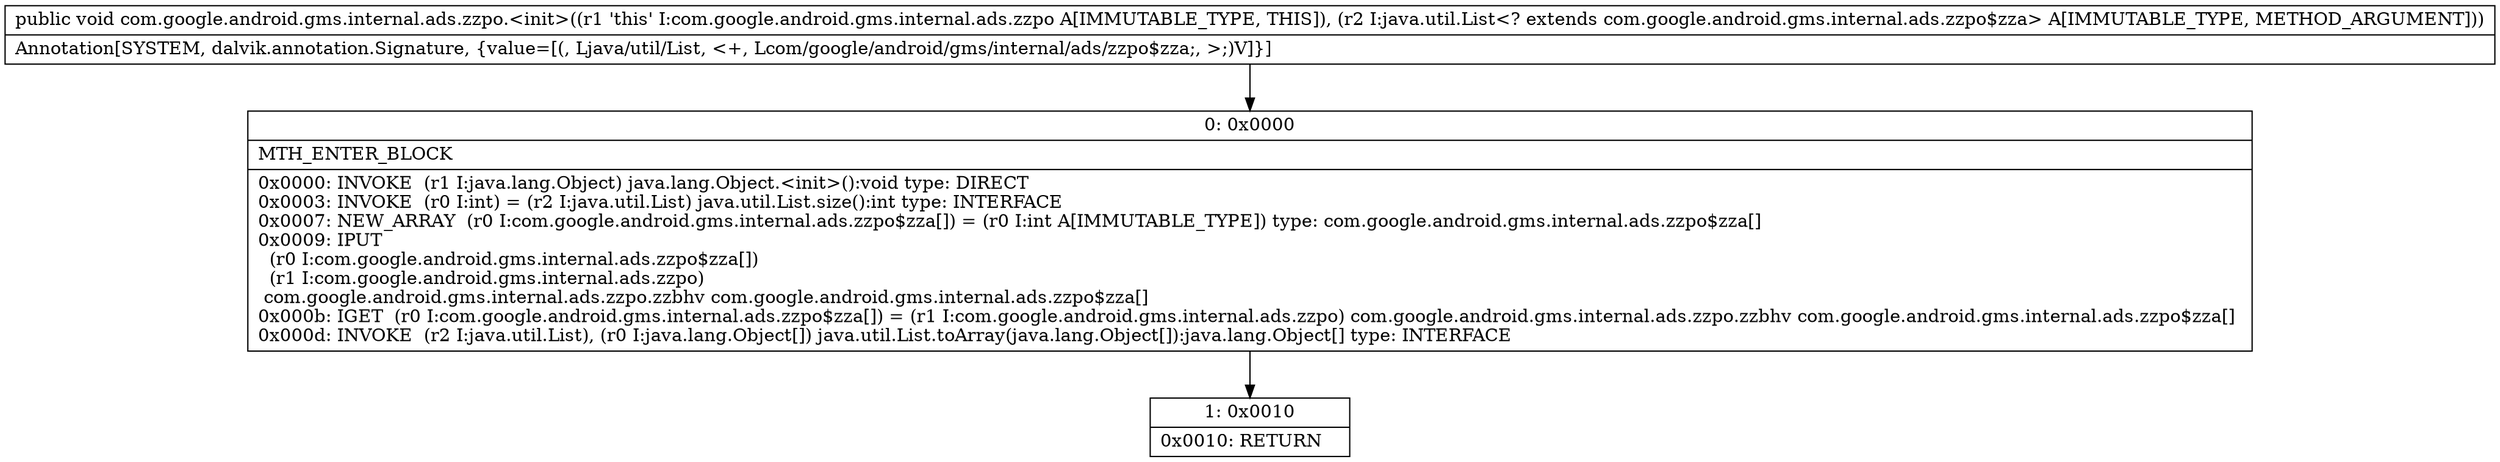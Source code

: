 digraph "CFG forcom.google.android.gms.internal.ads.zzpo.\<init\>(Ljava\/util\/List;)V" {
Node_0 [shape=record,label="{0\:\ 0x0000|MTH_ENTER_BLOCK\l|0x0000: INVOKE  (r1 I:java.lang.Object) java.lang.Object.\<init\>():void type: DIRECT \l0x0003: INVOKE  (r0 I:int) = (r2 I:java.util.List) java.util.List.size():int type: INTERFACE \l0x0007: NEW_ARRAY  (r0 I:com.google.android.gms.internal.ads.zzpo$zza[]) = (r0 I:int A[IMMUTABLE_TYPE]) type: com.google.android.gms.internal.ads.zzpo$zza[] \l0x0009: IPUT  \l  (r0 I:com.google.android.gms.internal.ads.zzpo$zza[])\l  (r1 I:com.google.android.gms.internal.ads.zzpo)\l com.google.android.gms.internal.ads.zzpo.zzbhv com.google.android.gms.internal.ads.zzpo$zza[] \l0x000b: IGET  (r0 I:com.google.android.gms.internal.ads.zzpo$zza[]) = (r1 I:com.google.android.gms.internal.ads.zzpo) com.google.android.gms.internal.ads.zzpo.zzbhv com.google.android.gms.internal.ads.zzpo$zza[] \l0x000d: INVOKE  (r2 I:java.util.List), (r0 I:java.lang.Object[]) java.util.List.toArray(java.lang.Object[]):java.lang.Object[] type: INTERFACE \l}"];
Node_1 [shape=record,label="{1\:\ 0x0010|0x0010: RETURN   \l}"];
MethodNode[shape=record,label="{public void com.google.android.gms.internal.ads.zzpo.\<init\>((r1 'this' I:com.google.android.gms.internal.ads.zzpo A[IMMUTABLE_TYPE, THIS]), (r2 I:java.util.List\<? extends com.google.android.gms.internal.ads.zzpo$zza\> A[IMMUTABLE_TYPE, METHOD_ARGUMENT]))  | Annotation[SYSTEM, dalvik.annotation.Signature, \{value=[(, Ljava\/util\/List, \<+, Lcom\/google\/android\/gms\/internal\/ads\/zzpo$zza;, \>;)V]\}]\l}"];
MethodNode -> Node_0;
Node_0 -> Node_1;
}

